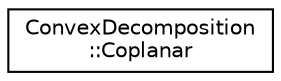 digraph "Graphical Class Hierarchy"
{
  edge [fontname="Helvetica",fontsize="10",labelfontname="Helvetica",labelfontsize="10"];
  node [fontname="Helvetica",fontsize="10",shape=record];
  rankdir="LR";
  Node1 [label="ConvexDecomposition\l::Coplanar",height=0.2,width=0.4,color="black", fillcolor="white", style="filled",URL="$class_convex_decomposition_1_1_coplanar.html"];
}
